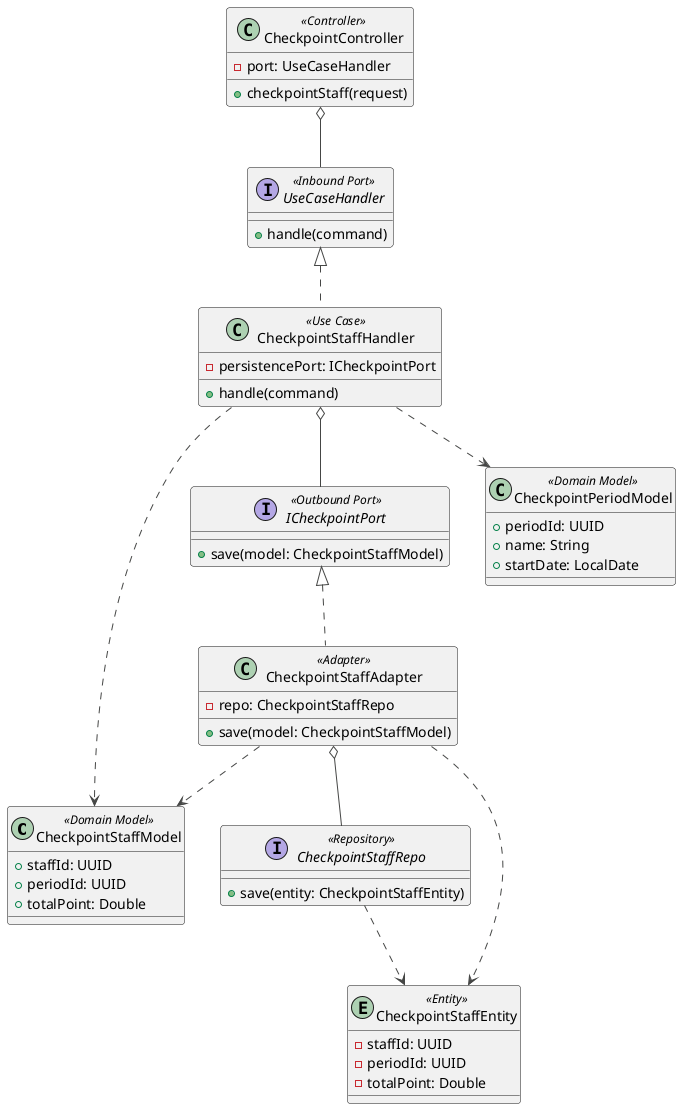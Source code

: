 @startuml
!theme vibrant

' --- Skinparams cho các loại stereotype ---
skinparam stereotype {
    CBackgroundColor #EBF5FB
    IBackgroundColor #EBF5FB
    UBackgroundColor #D5F5E3
    ABackgroundColor #FDEDEC
    RBackgroundColor #FDEDEC
    EBackgroundColor #FDEDEC
    DBackgroundColor #E8DAEF
}

' --- Khai báo các thành phần với stereotype ---

class CheckpointStaffModel <<Domain Model>> {
  + staffId: UUID
  + periodId: UUID
  + totalPoint: Double
}
class CheckpointPeriodModel <<Domain Model>> {
  + periodId: UUID
  + name: String
  + startDate: LocalDate
}

interface UseCaseHandler <<Inbound Port>> {
  + handle(command)
}
interface ICheckpointPort <<Outbound Port>> {
  + save(model: CheckpointStaffModel)
}
class CheckpointStaffHandler <<Use Case>> {
  - persistencePort: ICheckpointPort
  + handle(command)
}

class CheckpointController <<Controller>> {
  - port: UseCaseHandler
  + checkpointStaff(request)
}
class CheckpointStaffAdapter <<Adapter>> {
  - repo: CheckpointStaffRepo
  + save(model: CheckpointStaffModel)
}
interface CheckpointStaffRepo <<Repository>> {
  + save(entity: CheckpointStaffEntity)
}
entity CheckpointStaffEntity <<Entity>> {
  - staffId: UUID
  - periodId: UUID
  - totalPoint: Double
}


' --- Định nghĩa các liên kết ---
CheckpointController o-- UseCaseHandler
CheckpointStaffHandler .up.|> UseCaseHandler
CheckpointStaffHandler o-- ICheckpointPort
CheckpointStaffAdapter .up.|> ICheckpointPort
CheckpointStaffAdapter o-- CheckpointStaffRepo

CheckpointStaffHandler ..> CheckpointStaffModel
CheckpointStaffHandler ..> CheckpointPeriodModel
CheckpointStaffAdapter ..> CheckpointStaffModel
CheckpointStaffAdapter ..> CheckpointStaffEntity
CheckpointStaffRepo ..> CheckpointStaffEntity

@enduml